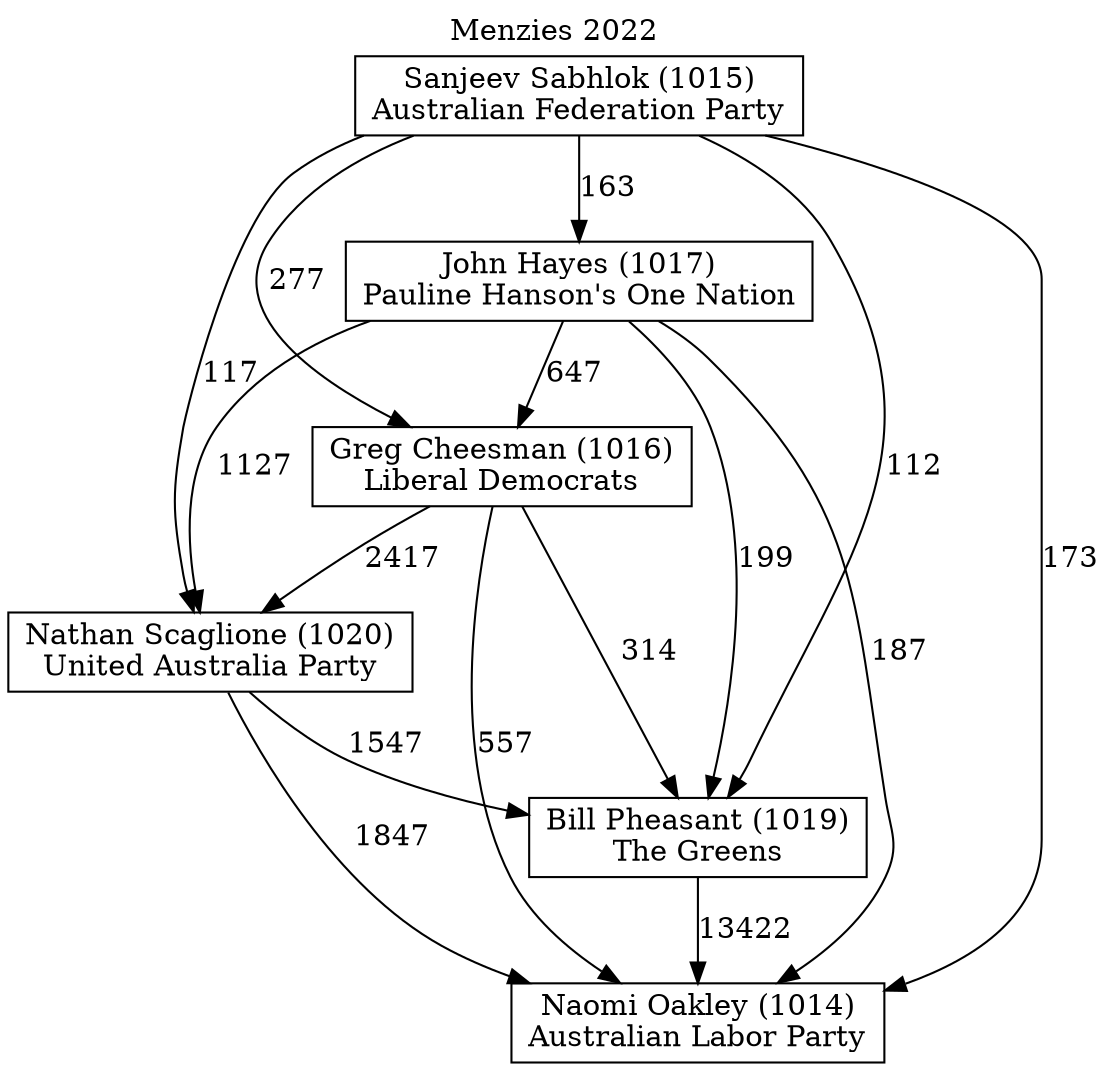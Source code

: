 // House preference flow
digraph "Naomi Oakley (1014)_Menzies_2022" {
	graph [label="Menzies 2022" labelloc=t mclimit=10]
	node [shape=box]
	"Nathan Scaglione (1020)" [label="Nathan Scaglione (1020)
United Australia Party"]
	"Bill Pheasant (1019)" [label="Bill Pheasant (1019)
The Greens"]
	"Greg Cheesman (1016)" [label="Greg Cheesman (1016)
Liberal Democrats"]
	"Naomi Oakley (1014)" [label="Naomi Oakley (1014)
Australian Labor Party"]
	"John Hayes (1017)" [label="John Hayes (1017)
Pauline Hanson's One Nation"]
	"Sanjeev Sabhlok (1015)" [label="Sanjeev Sabhlok (1015)
Australian Federation Party"]
	"Sanjeev Sabhlok (1015)" -> "Nathan Scaglione (1020)" [label=117]
	"Sanjeev Sabhlok (1015)" -> "John Hayes (1017)" [label=163]
	"John Hayes (1017)" -> "Greg Cheesman (1016)" [label=647]
	"Sanjeev Sabhlok (1015)" -> "Naomi Oakley (1014)" [label=173]
	"Sanjeev Sabhlok (1015)" -> "Greg Cheesman (1016)" [label=277]
	"John Hayes (1017)" -> "Naomi Oakley (1014)" [label=187]
	"Nathan Scaglione (1020)" -> "Naomi Oakley (1014)" [label=1847]
	"John Hayes (1017)" -> "Bill Pheasant (1019)" [label=199]
	"Greg Cheesman (1016)" -> "Naomi Oakley (1014)" [label=557]
	"Sanjeev Sabhlok (1015)" -> "Bill Pheasant (1019)" [label=112]
	"Nathan Scaglione (1020)" -> "Bill Pheasant (1019)" [label=1547]
	"Greg Cheesman (1016)" -> "Bill Pheasant (1019)" [label=314]
	"John Hayes (1017)" -> "Nathan Scaglione (1020)" [label=1127]
	"Bill Pheasant (1019)" -> "Naomi Oakley (1014)" [label=13422]
	"Greg Cheesman (1016)" -> "Nathan Scaglione (1020)" [label=2417]
}
